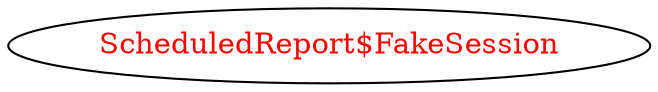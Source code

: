 digraph dependencyGraph {
 concentrate=true;
 ranksep="2.0";
 rankdir="LR"; 
 splines="ortho";
"ScheduledReport$FakeSession" [fontcolor="red"];
}